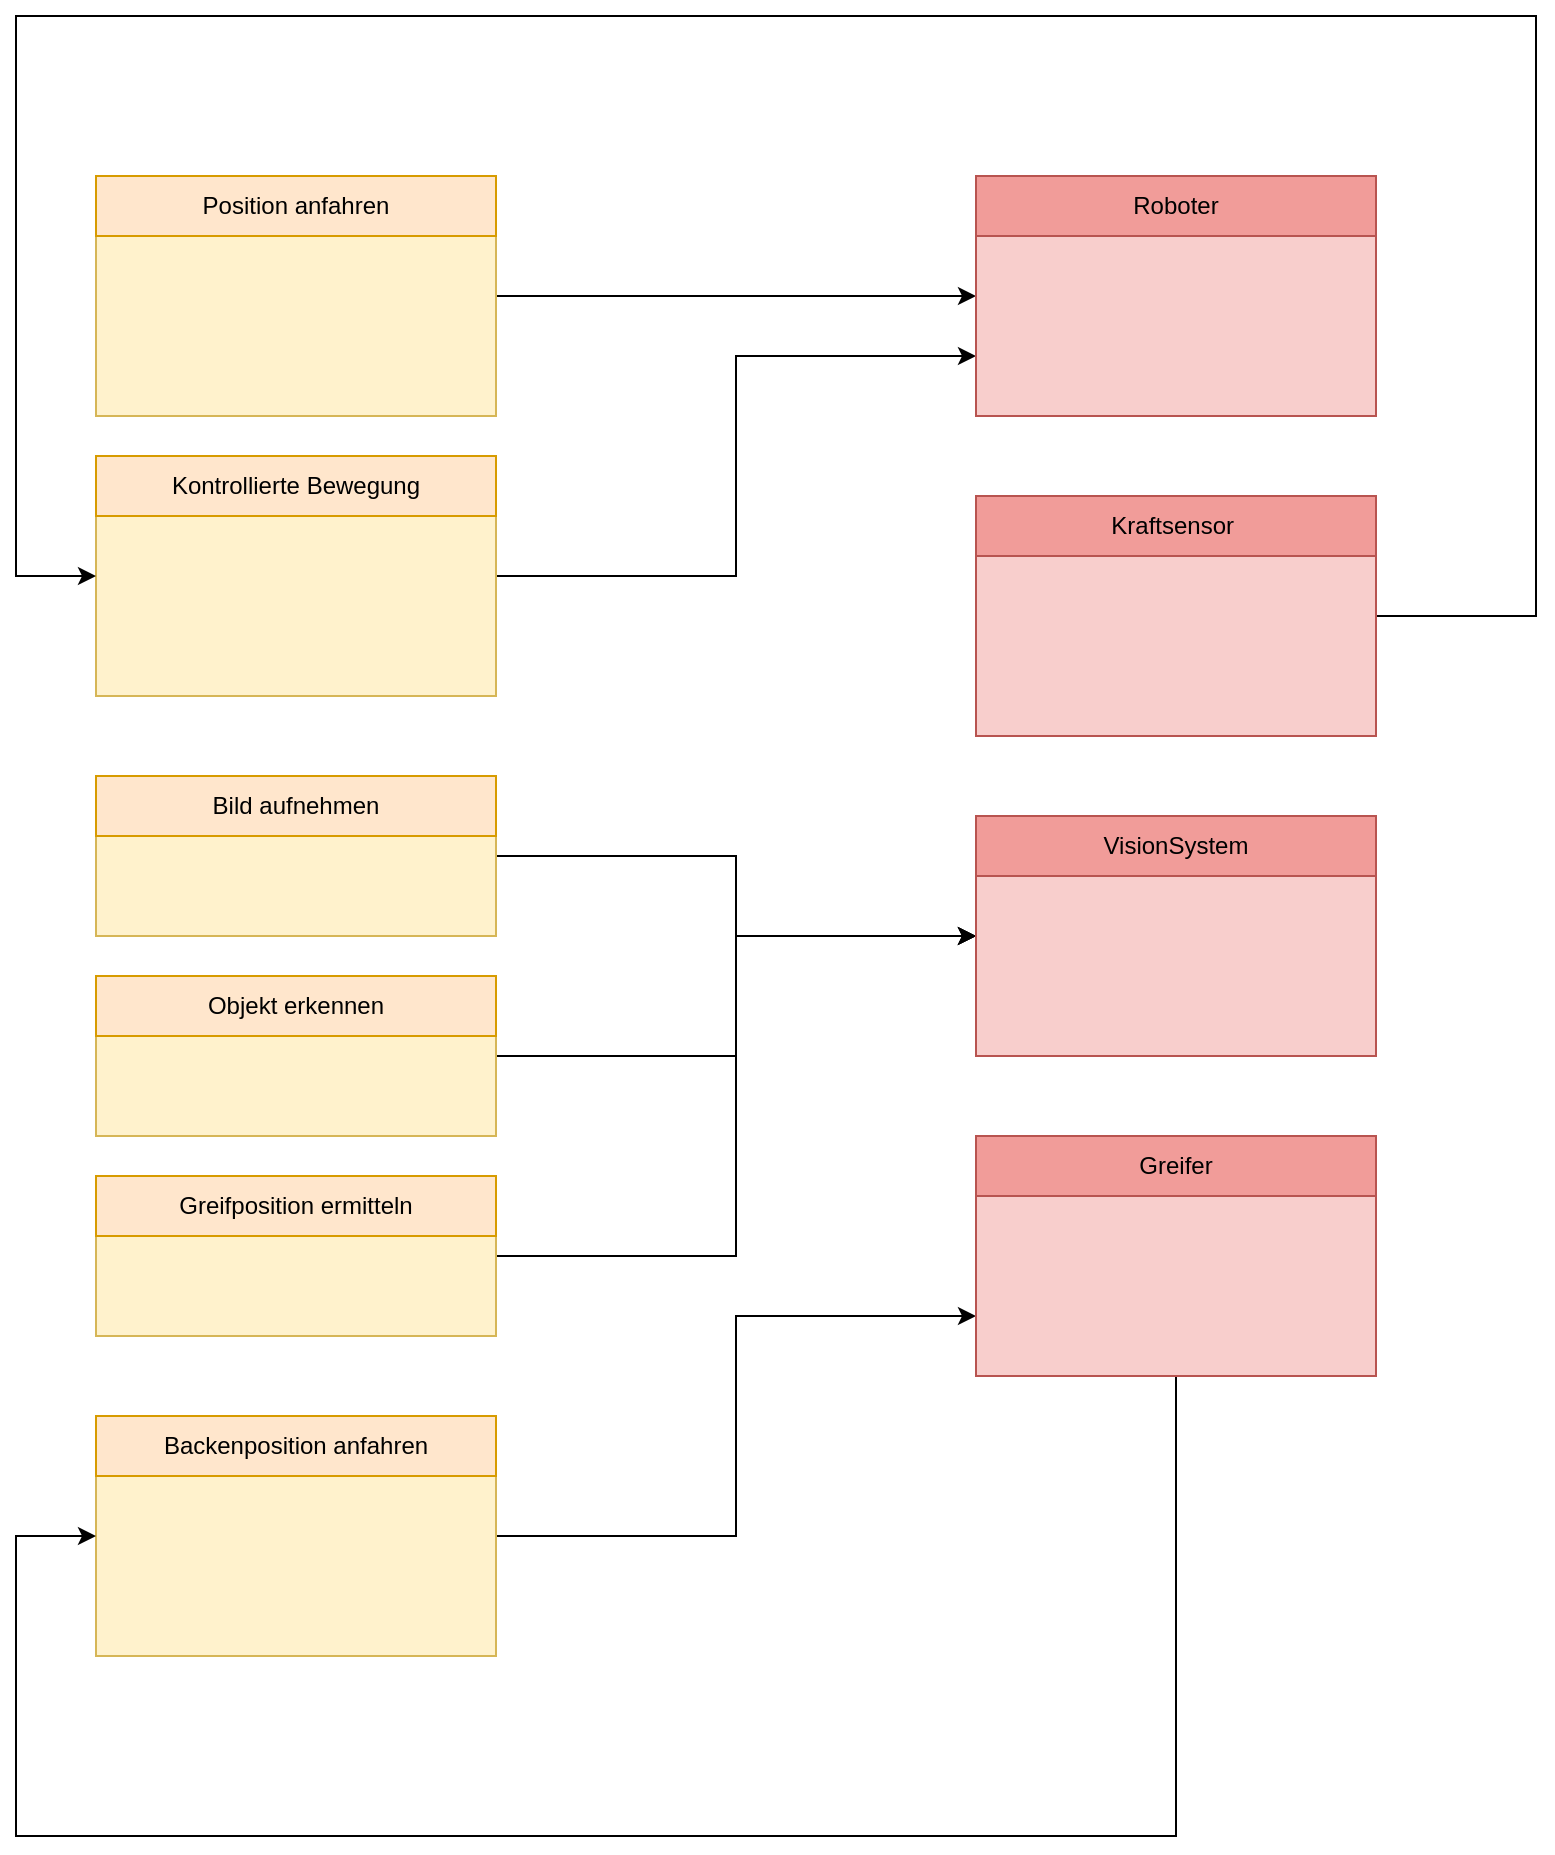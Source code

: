 <mxfile version="24.8.0">
  <diagram name="Seite-1" id="2L5DqudpywOfvNQAuBPQ">
    <mxGraphModel dx="1687" dy="908" grid="1" gridSize="10" guides="1" tooltips="1" connect="1" arrows="1" fold="1" page="1" pageScale="1" pageWidth="827" pageHeight="1169" math="0" shadow="0">
      <root>
        <mxCell id="0" />
        <mxCell id="1" parent="0" />
        <mxCell id="RystidRe_D0jXBce-SV0-26" style="edgeStyle=orthogonalEdgeStyle;rounded=0;orthogonalLoop=1;jettySize=auto;html=1;" edge="1" parent="1" source="RystidRe_D0jXBce-SV0-1" target="RystidRe_D0jXBce-SV0-18">
          <mxGeometry relative="1" as="geometry" />
        </mxCell>
        <mxCell id="RystidRe_D0jXBce-SV0-1" value="" style="rounded=0;whiteSpace=wrap;html=1;fillColor=#fff2cc;strokeColor=#d6b656;" vertex="1" parent="1">
          <mxGeometry x="80" y="120" width="200" height="120" as="geometry" />
        </mxCell>
        <mxCell id="RystidRe_D0jXBce-SV0-2" value="Position anfahren" style="rounded=0;whiteSpace=wrap;html=1;fillColor=#ffe6cc;strokeColor=#d79b00;" vertex="1" parent="1">
          <mxGeometry x="80" y="120" width="200" height="30" as="geometry" />
        </mxCell>
        <mxCell id="RystidRe_D0jXBce-SV0-27" style="edgeStyle=orthogonalEdgeStyle;rounded=0;orthogonalLoop=1;jettySize=auto;html=1;entryX=0;entryY=0.75;entryDx=0;entryDy=0;" edge="1" parent="1" source="RystidRe_D0jXBce-SV0-3" target="RystidRe_D0jXBce-SV0-18">
          <mxGeometry relative="1" as="geometry" />
        </mxCell>
        <mxCell id="RystidRe_D0jXBce-SV0-3" value="" style="rounded=0;whiteSpace=wrap;html=1;fillColor=#fff2cc;strokeColor=#d6b656;" vertex="1" parent="1">
          <mxGeometry x="80" y="260" width="200" height="120" as="geometry" />
        </mxCell>
        <mxCell id="RystidRe_D0jXBce-SV0-4" value="Kontrollierte Bewegung" style="rounded=0;whiteSpace=wrap;html=1;fillColor=#ffe6cc;strokeColor=#d79b00;" vertex="1" parent="1">
          <mxGeometry x="80" y="260" width="200" height="30" as="geometry" />
        </mxCell>
        <mxCell id="RystidRe_D0jXBce-SV0-29" style="edgeStyle=orthogonalEdgeStyle;rounded=0;orthogonalLoop=1;jettySize=auto;html=1;entryX=0;entryY=0.5;entryDx=0;entryDy=0;" edge="1" parent="1" source="RystidRe_D0jXBce-SV0-5" target="RystidRe_D0jXBce-SV0-22">
          <mxGeometry relative="1" as="geometry" />
        </mxCell>
        <mxCell id="RystidRe_D0jXBce-SV0-5" value="" style="rounded=0;whiteSpace=wrap;html=1;fillColor=#fff2cc;strokeColor=#d6b656;" vertex="1" parent="1">
          <mxGeometry x="80" y="420" width="200" height="80" as="geometry" />
        </mxCell>
        <mxCell id="RystidRe_D0jXBce-SV0-6" value="Bild aufnehmen" style="rounded=0;whiteSpace=wrap;html=1;fillColor=#ffe6cc;strokeColor=#d79b00;" vertex="1" parent="1">
          <mxGeometry x="80" y="420" width="200" height="30" as="geometry" />
        </mxCell>
        <mxCell id="RystidRe_D0jXBce-SV0-30" style="edgeStyle=orthogonalEdgeStyle;rounded=0;orthogonalLoop=1;jettySize=auto;html=1;entryX=0;entryY=0.5;entryDx=0;entryDy=0;" edge="1" parent="1" source="RystidRe_D0jXBce-SV0-7" target="RystidRe_D0jXBce-SV0-22">
          <mxGeometry relative="1" as="geometry" />
        </mxCell>
        <mxCell id="RystidRe_D0jXBce-SV0-7" value="" style="rounded=0;whiteSpace=wrap;html=1;fillColor=#fff2cc;strokeColor=#d6b656;" vertex="1" parent="1">
          <mxGeometry x="80" y="520" width="200" height="80" as="geometry" />
        </mxCell>
        <mxCell id="RystidRe_D0jXBce-SV0-8" value="Objekt erkennen" style="rounded=0;whiteSpace=wrap;html=1;fillColor=#ffe6cc;strokeColor=#d79b00;" vertex="1" parent="1">
          <mxGeometry x="80" y="520" width="200" height="30" as="geometry" />
        </mxCell>
        <mxCell id="RystidRe_D0jXBce-SV0-31" style="edgeStyle=orthogonalEdgeStyle;rounded=0;orthogonalLoop=1;jettySize=auto;html=1;entryX=0;entryY=0.5;entryDx=0;entryDy=0;" edge="1" parent="1" source="RystidRe_D0jXBce-SV0-9" target="RystidRe_D0jXBce-SV0-22">
          <mxGeometry relative="1" as="geometry" />
        </mxCell>
        <mxCell id="RystidRe_D0jXBce-SV0-9" value="" style="rounded=0;whiteSpace=wrap;html=1;fillColor=#fff2cc;strokeColor=#d6b656;" vertex="1" parent="1">
          <mxGeometry x="80" y="620" width="200" height="80" as="geometry" />
        </mxCell>
        <mxCell id="RystidRe_D0jXBce-SV0-10" value="Greifposition ermitteln" style="rounded=0;whiteSpace=wrap;html=1;fillColor=#ffe6cc;strokeColor=#d79b00;" vertex="1" parent="1">
          <mxGeometry x="80" y="620" width="200" height="30" as="geometry" />
        </mxCell>
        <mxCell id="RystidRe_D0jXBce-SV0-33" style="edgeStyle=orthogonalEdgeStyle;rounded=0;orthogonalLoop=1;jettySize=auto;html=1;entryX=0;entryY=0.75;entryDx=0;entryDy=0;" edge="1" parent="1" source="RystidRe_D0jXBce-SV0-15" target="RystidRe_D0jXBce-SV0-24">
          <mxGeometry relative="1" as="geometry" />
        </mxCell>
        <mxCell id="RystidRe_D0jXBce-SV0-15" value="" style="rounded=0;whiteSpace=wrap;html=1;fillColor=#fff2cc;strokeColor=#d6b656;" vertex="1" parent="1">
          <mxGeometry x="80" y="740" width="200" height="120" as="geometry" />
        </mxCell>
        <mxCell id="RystidRe_D0jXBce-SV0-16" value="Backenposition anfahren" style="rounded=0;whiteSpace=wrap;html=1;fillColor=#ffe6cc;strokeColor=#d79b00;" vertex="1" parent="1">
          <mxGeometry x="80" y="740" width="200" height="30" as="geometry" />
        </mxCell>
        <mxCell id="RystidRe_D0jXBce-SV0-18" value="" style="rounded=0;whiteSpace=wrap;html=1;fillColor=#f8cecc;strokeColor=#b85450;" vertex="1" parent="1">
          <mxGeometry x="520" y="120" width="200" height="120" as="geometry" />
        </mxCell>
        <mxCell id="RystidRe_D0jXBce-SV0-19" value="Roboter" style="rounded=0;whiteSpace=wrap;html=1;fillColor=#F19C99;strokeColor=#b85450;" vertex="1" parent="1">
          <mxGeometry x="520" y="120" width="200" height="30" as="geometry" />
        </mxCell>
        <mxCell id="RystidRe_D0jXBce-SV0-28" style="edgeStyle=orthogonalEdgeStyle;rounded=0;orthogonalLoop=1;jettySize=auto;html=1;entryX=0;entryY=0.5;entryDx=0;entryDy=0;" edge="1" parent="1" source="RystidRe_D0jXBce-SV0-20" target="RystidRe_D0jXBce-SV0-3">
          <mxGeometry relative="1" as="geometry">
            <Array as="points">
              <mxPoint x="800" y="340" />
              <mxPoint x="800" y="40" />
              <mxPoint x="40" y="40" />
              <mxPoint x="40" y="320" />
            </Array>
          </mxGeometry>
        </mxCell>
        <mxCell id="RystidRe_D0jXBce-SV0-20" value="" style="rounded=0;whiteSpace=wrap;html=1;fillColor=#f8cecc;strokeColor=#b85450;" vertex="1" parent="1">
          <mxGeometry x="520" y="280" width="200" height="120" as="geometry" />
        </mxCell>
        <mxCell id="RystidRe_D0jXBce-SV0-21" value="Kraftsensor&amp;nbsp;" style="rounded=0;whiteSpace=wrap;html=1;fillColor=#F19C99;strokeColor=#b85450;" vertex="1" parent="1">
          <mxGeometry x="520" y="280" width="200" height="30" as="geometry" />
        </mxCell>
        <mxCell id="RystidRe_D0jXBce-SV0-22" value="" style="rounded=0;whiteSpace=wrap;html=1;fillColor=#f8cecc;strokeColor=#b85450;" vertex="1" parent="1">
          <mxGeometry x="520" y="440" width="200" height="120" as="geometry" />
        </mxCell>
        <mxCell id="RystidRe_D0jXBce-SV0-23" value="VisionSystem" style="rounded=0;whiteSpace=wrap;html=1;fillColor=#F19C99;strokeColor=#b85450;" vertex="1" parent="1">
          <mxGeometry x="520" y="440" width="200" height="30" as="geometry" />
        </mxCell>
        <mxCell id="RystidRe_D0jXBce-SV0-34" style="edgeStyle=orthogonalEdgeStyle;rounded=0;orthogonalLoop=1;jettySize=auto;html=1;entryX=0;entryY=0.5;entryDx=0;entryDy=0;" edge="1" parent="1" source="RystidRe_D0jXBce-SV0-24" target="RystidRe_D0jXBce-SV0-15">
          <mxGeometry relative="1" as="geometry">
            <Array as="points">
              <mxPoint x="620" y="950" />
              <mxPoint x="40" y="950" />
              <mxPoint x="40" y="800" />
            </Array>
          </mxGeometry>
        </mxCell>
        <mxCell id="RystidRe_D0jXBce-SV0-24" value="" style="rounded=0;whiteSpace=wrap;html=1;fillColor=#f8cecc;strokeColor=#b85450;" vertex="1" parent="1">
          <mxGeometry x="520" y="600" width="200" height="120" as="geometry" />
        </mxCell>
        <mxCell id="RystidRe_D0jXBce-SV0-25" value="Greifer" style="rounded=0;whiteSpace=wrap;html=1;fillColor=#F19C99;strokeColor=#b85450;" vertex="1" parent="1">
          <mxGeometry x="520" y="600" width="200" height="30" as="geometry" />
        </mxCell>
      </root>
    </mxGraphModel>
  </diagram>
</mxfile>
